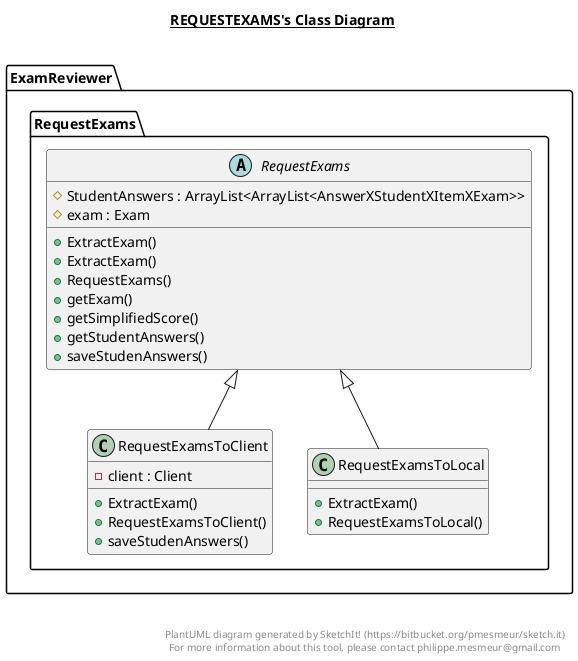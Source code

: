 @startuml

title __REQUESTEXAMS's Class Diagram__\n

  namespace ExamReviewer {
    namespace RequestExams {
      abstract class ExamReviewer.RequestExams.RequestExams {
          # StudentAnswers : ArrayList<ArrayList<AnswerXStudentXItemXExam>>
          # exam : Exam
          + ExtractExam()
          + ExtractExam()
          + RequestExams()
          + getExam()
          + getSimplifiedScore()
          + getStudentAnswers()
          + saveStudenAnswers()
      }
    }
  }
  

  namespace ExamReviewer {
    namespace RequestExams {
      class ExamReviewer.RequestExams.RequestExamsToClient {
          - client : Client
          + ExtractExam()
          + RequestExamsToClient()
          + saveStudenAnswers()
      }
    }
  }
  

  namespace ExamReviewer {
    namespace RequestExams {
      class ExamReviewer.RequestExams.RequestExamsToLocal {
          + ExtractExam()
          + RequestExamsToLocal()
      }
    }
  }
  

  ExamReviewer.RequestExams.RequestExamsToClient -up-|> ExamReviewer.RequestExams.RequestExams
  ExamReviewer.RequestExams.RequestExamsToLocal -up-|> ExamReviewer.RequestExams.RequestExams


right footer


PlantUML diagram generated by SketchIt! (https://bitbucket.org/pmesmeur/sketch.it)
For more information about this tool, please contact philippe.mesmeur@gmail.com
endfooter

@enduml
